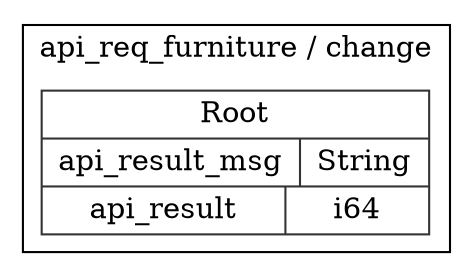 digraph {
  rankdir=LR;
  subgraph cluster_0 {
    label="api_req_furniture / change";
    node [style="filled", color=white, style="solid", color=gray20];
    api_req_furniture__change__Root [label="<Root> Root  | { api_result_msg | <api_result_msg> String } | { api_result | <api_result> i64 }", shape=record];
  }
}
